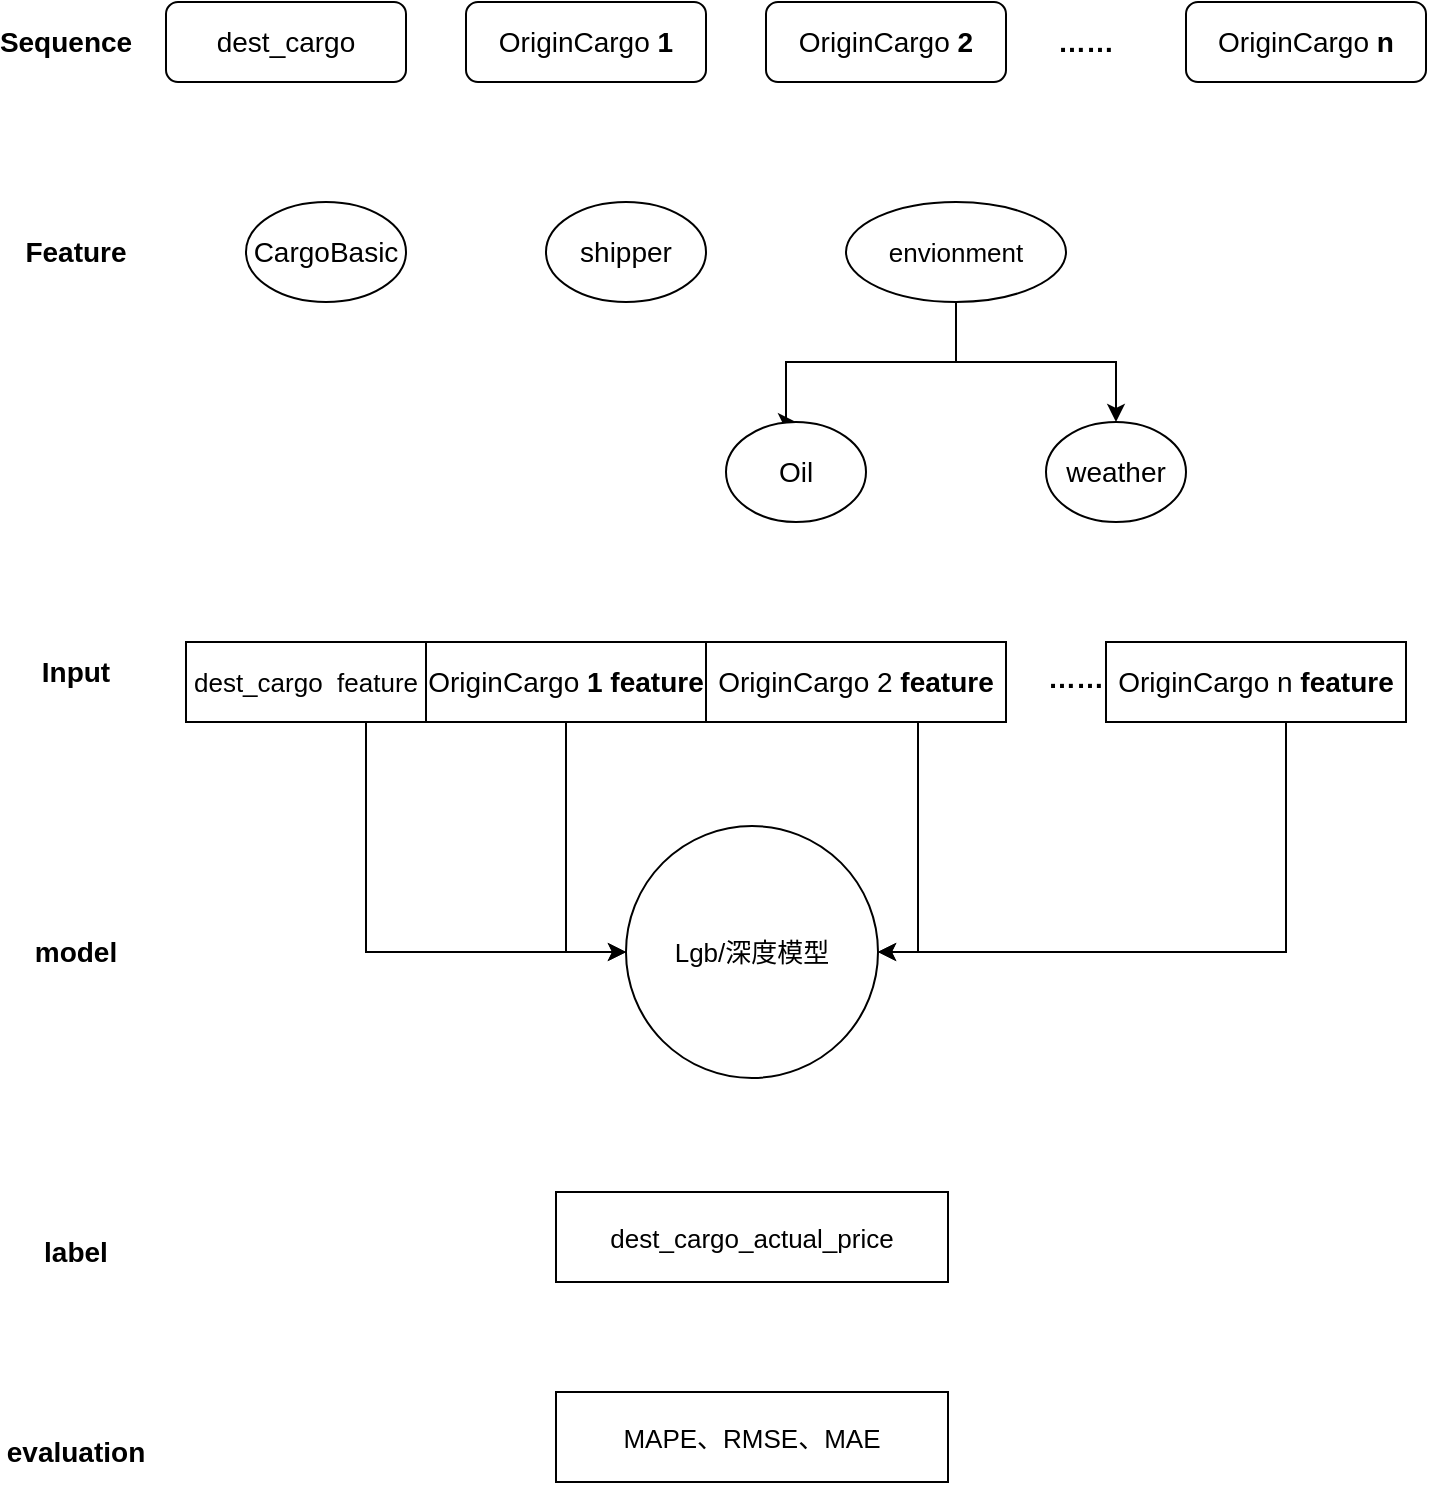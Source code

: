 <mxfile version="17.4.4" type="github">
  <diagram id="C5RBs43oDa-KdzZeNtuy" name="Page-1">
    <mxGraphModel dx="1550" dy="835" grid="1" gridSize="10" guides="1" tooltips="1" connect="1" arrows="1" fold="1" page="1" pageScale="1" pageWidth="827" pageHeight="1169" math="0" shadow="0">
      <root>
        <mxCell id="WIyWlLk6GJQsqaUBKTNV-0" />
        <mxCell id="WIyWlLk6GJQsqaUBKTNV-1" parent="WIyWlLk6GJQsqaUBKTNV-0" />
        <mxCell id="WIyWlLk6GJQsqaUBKTNV-3" value="dest_cargo" style="rounded=1;whiteSpace=wrap;html=1;fontSize=14;glass=0;strokeWidth=1;shadow=0;gradientColor=none;fillColor=default;" parent="WIyWlLk6GJQsqaUBKTNV-1" vertex="1">
          <mxGeometry x="90" y="110" width="120" height="40" as="geometry" />
        </mxCell>
        <mxCell id="WIyWlLk6GJQsqaUBKTNV-7" value="OriginCargo&amp;nbsp;&lt;b style=&quot;font-size: 14px;&quot;&gt;1&lt;/b&gt;" style="rounded=1;whiteSpace=wrap;html=1;fontSize=14;glass=0;strokeWidth=1;shadow=0;" parent="WIyWlLk6GJQsqaUBKTNV-1" vertex="1">
          <mxGeometry x="240" y="110" width="120" height="40" as="geometry" />
        </mxCell>
        <mxCell id="WIyWlLk6GJQsqaUBKTNV-12" value="OriginCargo&amp;nbsp;&lt;b style=&quot;font-size: 14px;&quot;&gt;2&lt;/b&gt;" style="rounded=1;whiteSpace=wrap;html=1;fontSize=14;glass=0;strokeWidth=1;shadow=0;" parent="WIyWlLk6GJQsqaUBKTNV-1" vertex="1">
          <mxGeometry x="390" y="110" width="120" height="40" as="geometry" />
        </mxCell>
        <mxCell id="SqZgt--YvznunEqV0woP-0" value="OriginCargo &lt;b style=&quot;font-size: 14px;&quot;&gt;n&lt;/b&gt;" style="rounded=1;whiteSpace=wrap;html=1;fontSize=14;glass=0;strokeWidth=1;shadow=0;" vertex="1" parent="WIyWlLk6GJQsqaUBKTNV-1">
          <mxGeometry x="600" y="110" width="120" height="40" as="geometry" />
        </mxCell>
        <mxCell id="SqZgt--YvznunEqV0woP-1" value="&lt;b style=&quot;font-size: 14px;&quot;&gt;Sequence&lt;/b&gt;" style="text;html=1;strokeColor=none;fillColor=none;align=center;verticalAlign=middle;whiteSpace=wrap;rounded=0;fontSize=14;" vertex="1" parent="WIyWlLk6GJQsqaUBKTNV-1">
          <mxGeometry x="10" y="115" width="60" height="30" as="geometry" />
        </mxCell>
        <mxCell id="SqZgt--YvznunEqV0woP-2" value="&lt;b style=&quot;font-size: 14px;&quot;&gt;……&lt;/b&gt;" style="text;html=1;strokeColor=none;fillColor=none;align=center;verticalAlign=middle;whiteSpace=wrap;rounded=0;fontSize=14;" vertex="1" parent="WIyWlLk6GJQsqaUBKTNV-1">
          <mxGeometry x="520" y="115" width="60" height="30" as="geometry" />
        </mxCell>
        <mxCell id="SqZgt--YvznunEqV0woP-4" value="&lt;b style=&quot;font-size: 14px;&quot;&gt;Feature&lt;/b&gt;" style="text;html=1;strokeColor=none;fillColor=none;align=center;verticalAlign=middle;whiteSpace=wrap;rounded=0;fontSize=14;" vertex="1" parent="WIyWlLk6GJQsqaUBKTNV-1">
          <mxGeometry x="10" y="220" width="70" height="30" as="geometry" />
        </mxCell>
        <mxCell id="SqZgt--YvznunEqV0woP-5" value="CargoBasic" style="ellipse;whiteSpace=wrap;html=1;fillColor=default;gradientColor=none;fontSize=14;" vertex="1" parent="WIyWlLk6GJQsqaUBKTNV-1">
          <mxGeometry x="130" y="210" width="80" height="50" as="geometry" />
        </mxCell>
        <mxCell id="SqZgt--YvznunEqV0woP-7" value="shipper" style="ellipse;whiteSpace=wrap;html=1;fillColor=default;gradientColor=none;fontSize=14;" vertex="1" parent="WIyWlLk6GJQsqaUBKTNV-1">
          <mxGeometry x="280" y="210" width="80" height="50" as="geometry" />
        </mxCell>
        <mxCell id="SqZgt--YvznunEqV0woP-10" style="edgeStyle=orthogonalEdgeStyle;rounded=0;orthogonalLoop=1;jettySize=auto;html=1;entryX=0.5;entryY=0;entryDx=0;entryDy=0;fontSize=14;" edge="1" parent="WIyWlLk6GJQsqaUBKTNV-1" source="SqZgt--YvznunEqV0woP-8" target="SqZgt--YvznunEqV0woP-11">
          <mxGeometry relative="1" as="geometry">
            <mxPoint x="485" y="320" as="targetPoint" />
            <Array as="points">
              <mxPoint x="485" y="290" />
              <mxPoint x="400" y="290" />
              <mxPoint x="400" y="320" />
            </Array>
          </mxGeometry>
        </mxCell>
        <mxCell id="SqZgt--YvznunEqV0woP-14" style="edgeStyle=orthogonalEdgeStyle;rounded=0;orthogonalLoop=1;jettySize=auto;html=1;entryX=0.5;entryY=0;entryDx=0;entryDy=0;fontSize=14;" edge="1" parent="WIyWlLk6GJQsqaUBKTNV-1" source="SqZgt--YvznunEqV0woP-8" target="SqZgt--YvznunEqV0woP-12">
          <mxGeometry relative="1" as="geometry">
            <Array as="points">
              <mxPoint x="485" y="290" />
              <mxPoint x="565" y="290" />
            </Array>
          </mxGeometry>
        </mxCell>
        <mxCell id="SqZgt--YvznunEqV0woP-8" value="envionment" style="ellipse;whiteSpace=wrap;html=1;fillColor=default;gradientColor=none;fontSize=13;" vertex="1" parent="WIyWlLk6GJQsqaUBKTNV-1">
          <mxGeometry x="430" y="210" width="110" height="50" as="geometry" />
        </mxCell>
        <mxCell id="SqZgt--YvznunEqV0woP-11" value="Oil" style="ellipse;whiteSpace=wrap;html=1;fillColor=default;gradientColor=none;fontSize=14;" vertex="1" parent="WIyWlLk6GJQsqaUBKTNV-1">
          <mxGeometry x="370" y="320" width="70" height="50" as="geometry" />
        </mxCell>
        <mxCell id="SqZgt--YvznunEqV0woP-12" value="weather" style="ellipse;whiteSpace=wrap;html=1;fillColor=default;gradientColor=none;fontSize=14;" vertex="1" parent="WIyWlLk6GJQsqaUBKTNV-1">
          <mxGeometry x="530" y="320" width="70" height="50" as="geometry" />
        </mxCell>
        <mxCell id="SqZgt--YvznunEqV0woP-15" value="&lt;b&gt;Input&lt;/b&gt;" style="text;html=1;strokeColor=none;fillColor=none;align=center;verticalAlign=middle;whiteSpace=wrap;rounded=0;fontSize=14;" vertex="1" parent="WIyWlLk6GJQsqaUBKTNV-1">
          <mxGeometry x="10" y="430" width="70" height="30" as="geometry" />
        </mxCell>
        <mxCell id="SqZgt--YvznunEqV0woP-16" value="dest_cargo&amp;nbsp; feature" style="rounded=0;whiteSpace=wrap;html=1;fontSize=13;fillColor=default;gradientColor=none;" vertex="1" parent="WIyWlLk6GJQsqaUBKTNV-1">
          <mxGeometry x="100" y="430" width="120" height="40" as="geometry" />
        </mxCell>
        <mxCell id="SqZgt--YvznunEqV0woP-28" style="edgeStyle=orthogonalEdgeStyle;rounded=0;orthogonalLoop=1;jettySize=auto;html=1;entryX=0;entryY=0.5;entryDx=0;entryDy=0;fontSize=13;" edge="1" parent="WIyWlLk6GJQsqaUBKTNV-1" source="SqZgt--YvznunEqV0woP-17" target="SqZgt--YvznunEqV0woP-24">
          <mxGeometry relative="1" as="geometry" />
        </mxCell>
        <mxCell id="SqZgt--YvznunEqV0woP-17" value="&lt;span style=&quot;font-size: 14px&quot;&gt;OriginCargo&amp;nbsp;&lt;/span&gt;&lt;b style=&quot;font-size: 14px&quot;&gt;1 feature&lt;/b&gt;" style="rounded=0;whiteSpace=wrap;html=1;fontSize=13;fillColor=default;gradientColor=none;" vertex="1" parent="WIyWlLk6GJQsqaUBKTNV-1">
          <mxGeometry x="220" y="430" width="140" height="40" as="geometry" />
        </mxCell>
        <mxCell id="SqZgt--YvznunEqV0woP-29" style="edgeStyle=orthogonalEdgeStyle;rounded=0;orthogonalLoop=1;jettySize=auto;html=1;entryX=1;entryY=0.5;entryDx=0;entryDy=0;fontSize=13;" edge="1" parent="WIyWlLk6GJQsqaUBKTNV-1" source="SqZgt--YvznunEqV0woP-18" target="SqZgt--YvznunEqV0woP-24">
          <mxGeometry relative="1" as="geometry">
            <Array as="points">
              <mxPoint x="466" y="585" />
            </Array>
          </mxGeometry>
        </mxCell>
        <mxCell id="SqZgt--YvznunEqV0woP-18" value="&lt;span style=&quot;font-size: 14px&quot;&gt;OriginCargo 2&lt;/span&gt;&lt;b style=&quot;font-size: 14px&quot;&gt;&amp;nbsp;feature&lt;/b&gt;" style="rounded=0;whiteSpace=wrap;html=1;fontSize=13;fillColor=default;gradientColor=none;" vertex="1" parent="WIyWlLk6GJQsqaUBKTNV-1">
          <mxGeometry x="360" y="430" width="150" height="40" as="geometry" />
        </mxCell>
        <mxCell id="SqZgt--YvznunEqV0woP-20" value="&lt;b style=&quot;font-size: 14px;&quot;&gt;……&lt;/b&gt;" style="text;html=1;strokeColor=none;fillColor=none;align=center;verticalAlign=middle;whiteSpace=wrap;rounded=0;fontSize=14;" vertex="1" parent="WIyWlLk6GJQsqaUBKTNV-1">
          <mxGeometry x="510" y="435" width="70" height="25" as="geometry" />
        </mxCell>
        <mxCell id="SqZgt--YvznunEqV0woP-30" style="edgeStyle=orthogonalEdgeStyle;rounded=0;orthogonalLoop=1;jettySize=auto;html=1;entryX=1;entryY=0.5;entryDx=0;entryDy=0;fontSize=13;" edge="1" parent="WIyWlLk6GJQsqaUBKTNV-1" source="SqZgt--YvznunEqV0woP-21" target="SqZgt--YvznunEqV0woP-24">
          <mxGeometry relative="1" as="geometry">
            <Array as="points">
              <mxPoint x="650" y="585" />
            </Array>
          </mxGeometry>
        </mxCell>
        <mxCell id="SqZgt--YvznunEqV0woP-21" value="&lt;span style=&quot;font-size: 14px&quot;&gt;OriginCargo n&lt;/span&gt;&lt;b style=&quot;font-size: 14px&quot;&gt;&amp;nbsp;feature&lt;/b&gt;" style="rounded=0;whiteSpace=wrap;html=1;fontSize=13;fillColor=default;gradientColor=none;" vertex="1" parent="WIyWlLk6GJQsqaUBKTNV-1">
          <mxGeometry x="560" y="430" width="150" height="40" as="geometry" />
        </mxCell>
        <mxCell id="SqZgt--YvznunEqV0woP-22" value="&lt;b&gt;label&lt;/b&gt;" style="text;html=1;strokeColor=none;fillColor=none;align=center;verticalAlign=middle;whiteSpace=wrap;rounded=0;fontSize=14;" vertex="1" parent="WIyWlLk6GJQsqaUBKTNV-1">
          <mxGeometry x="10" y="720" width="70" height="30" as="geometry" />
        </mxCell>
        <mxCell id="SqZgt--YvznunEqV0woP-23" value="dest_cargo_actual_price" style="rounded=0;whiteSpace=wrap;html=1;fontSize=13;fillColor=default;gradientColor=none;" vertex="1" parent="WIyWlLk6GJQsqaUBKTNV-1">
          <mxGeometry x="285" y="705" width="196" height="45" as="geometry" />
        </mxCell>
        <mxCell id="SqZgt--YvznunEqV0woP-24" value="Lgb/深度模型" style="ellipse;whiteSpace=wrap;html=1;aspect=fixed;fontSize=13;fillColor=default;gradientColor=none;" vertex="1" parent="WIyWlLk6GJQsqaUBKTNV-1">
          <mxGeometry x="320" y="522" width="126" height="126" as="geometry" />
        </mxCell>
        <mxCell id="SqZgt--YvznunEqV0woP-27" style="edgeStyle=orthogonalEdgeStyle;rounded=0;orthogonalLoop=1;jettySize=auto;html=1;entryX=0;entryY=0.5;entryDx=0;entryDy=0;fontSize=13;" edge="1" parent="WIyWlLk6GJQsqaUBKTNV-1" source="SqZgt--YvznunEqV0woP-25" target="SqZgt--YvznunEqV0woP-24">
          <mxGeometry relative="1" as="geometry">
            <Array as="points">
              <mxPoint x="190" y="585" />
            </Array>
          </mxGeometry>
        </mxCell>
        <mxCell id="SqZgt--YvznunEqV0woP-25" value="dest_cargo&amp;nbsp; feature" style="rounded=0;whiteSpace=wrap;html=1;fontSize=13;fillColor=default;gradientColor=none;" vertex="1" parent="WIyWlLk6GJQsqaUBKTNV-1">
          <mxGeometry x="100" y="430" width="120" height="40" as="geometry" />
        </mxCell>
        <mxCell id="SqZgt--YvznunEqV0woP-26" value="&lt;b&gt;model&lt;/b&gt;" style="text;html=1;strokeColor=none;fillColor=none;align=center;verticalAlign=middle;whiteSpace=wrap;rounded=0;fontSize=14;" vertex="1" parent="WIyWlLk6GJQsqaUBKTNV-1">
          <mxGeometry x="10" y="570" width="70" height="30" as="geometry" />
        </mxCell>
        <mxCell id="SqZgt--YvznunEqV0woP-31" value="&lt;b&gt;evaluation&lt;/b&gt;" style="text;html=1;strokeColor=none;fillColor=none;align=center;verticalAlign=middle;whiteSpace=wrap;rounded=0;fontSize=14;" vertex="1" parent="WIyWlLk6GJQsqaUBKTNV-1">
          <mxGeometry x="10" y="820" width="70" height="30" as="geometry" />
        </mxCell>
        <mxCell id="SqZgt--YvznunEqV0woP-32" value="MAPE、RMSE、MAE" style="rounded=0;whiteSpace=wrap;html=1;fontSize=13;fillColor=default;gradientColor=none;" vertex="1" parent="WIyWlLk6GJQsqaUBKTNV-1">
          <mxGeometry x="285" y="805" width="196" height="45" as="geometry" />
        </mxCell>
      </root>
    </mxGraphModel>
  </diagram>
</mxfile>
